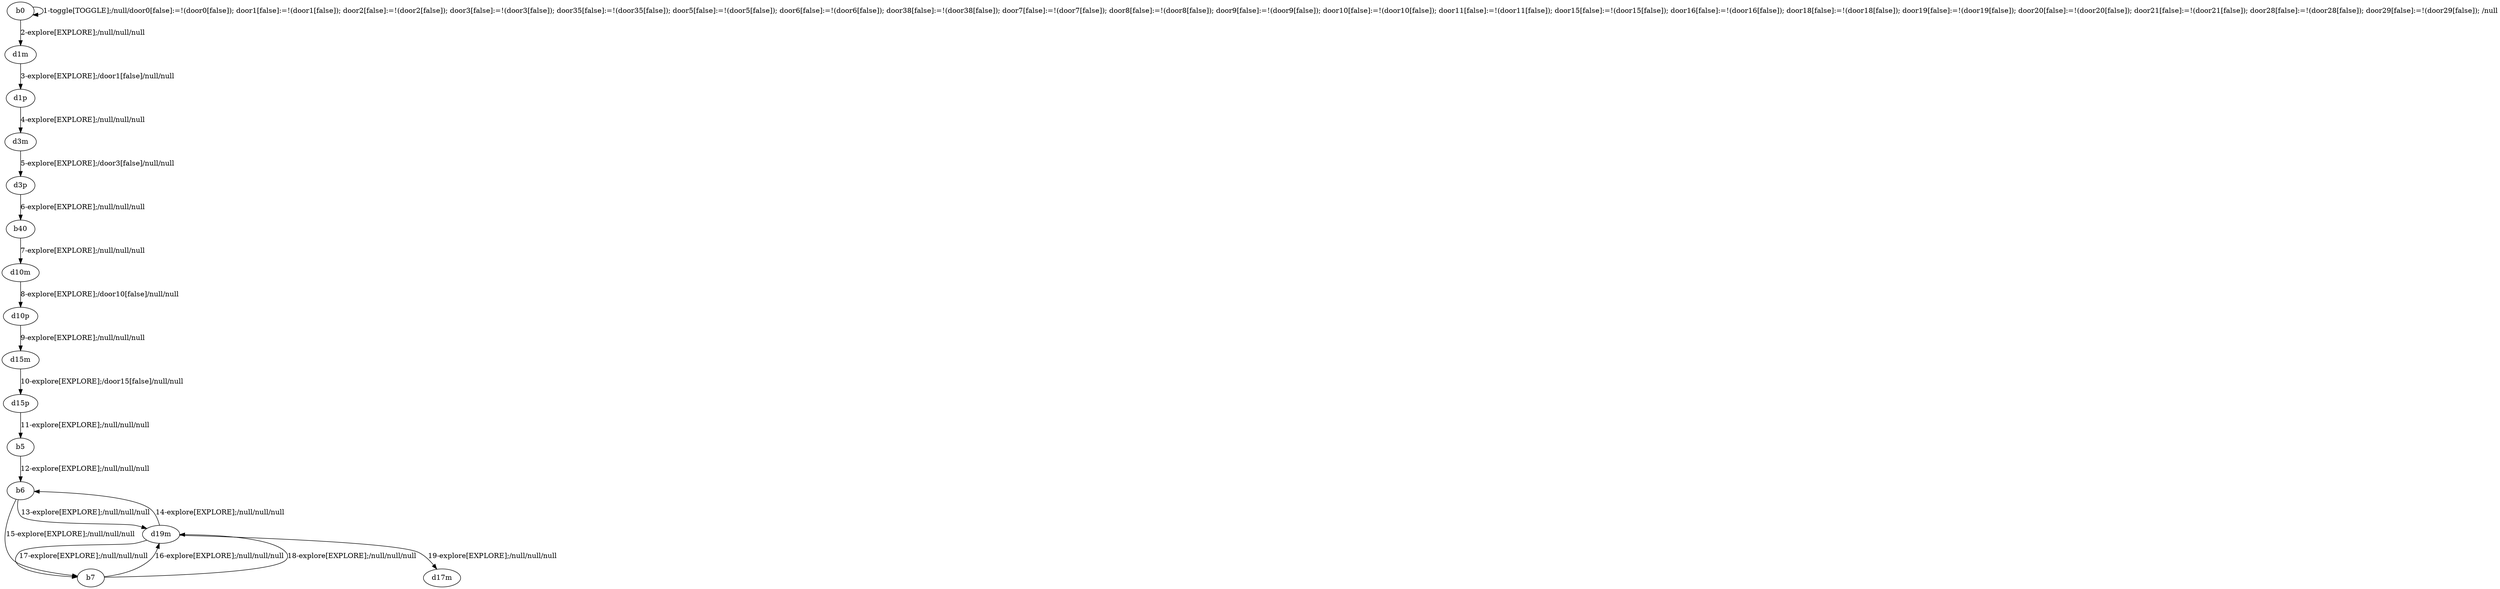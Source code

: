 # Total number of goals covered by this test: 4
# d19m --> b7
# b7 --> d19m
# d19m --> d17m
# b6 --> b7

digraph g {
"b0" -> "b0" [label = "1-toggle[TOGGLE];/null/door0[false]:=!(door0[false]); door1[false]:=!(door1[false]); door2[false]:=!(door2[false]); door3[false]:=!(door3[false]); door35[false]:=!(door35[false]); door5[false]:=!(door5[false]); door6[false]:=!(door6[false]); door38[false]:=!(door38[false]); door7[false]:=!(door7[false]); door8[false]:=!(door8[false]); door9[false]:=!(door9[false]); door10[false]:=!(door10[false]); door11[false]:=!(door11[false]); door15[false]:=!(door15[false]); door16[false]:=!(door16[false]); door18[false]:=!(door18[false]); door19[false]:=!(door19[false]); door20[false]:=!(door20[false]); door21[false]:=!(door21[false]); door28[false]:=!(door28[false]); door29[false]:=!(door29[false]); /null"];
"b0" -> "d1m" [label = "2-explore[EXPLORE];/null/null/null"];
"d1m" -> "d1p" [label = "3-explore[EXPLORE];/door1[false]/null/null"];
"d1p" -> "d3m" [label = "4-explore[EXPLORE];/null/null/null"];
"d3m" -> "d3p" [label = "5-explore[EXPLORE];/door3[false]/null/null"];
"d3p" -> "b40" [label = "6-explore[EXPLORE];/null/null/null"];
"b40" -> "d10m" [label = "7-explore[EXPLORE];/null/null/null"];
"d10m" -> "d10p" [label = "8-explore[EXPLORE];/door10[false]/null/null"];
"d10p" -> "d15m" [label = "9-explore[EXPLORE];/null/null/null"];
"d15m" -> "d15p" [label = "10-explore[EXPLORE];/door15[false]/null/null"];
"d15p" -> "b5" [label = "11-explore[EXPLORE];/null/null/null"];
"b5" -> "b6" [label = "12-explore[EXPLORE];/null/null/null"];
"b6" -> "d19m" [label = "13-explore[EXPLORE];/null/null/null"];
"d19m" -> "b6" [label = "14-explore[EXPLORE];/null/null/null"];
"b6" -> "b7" [label = "15-explore[EXPLORE];/null/null/null"];
"b7" -> "d19m" [label = "16-explore[EXPLORE];/null/null/null"];
"d19m" -> "b7" [label = "17-explore[EXPLORE];/null/null/null"];
"b7" -> "d19m" [label = "18-explore[EXPLORE];/null/null/null"];
"d19m" -> "d17m" [label = "19-explore[EXPLORE];/null/null/null"];
}
